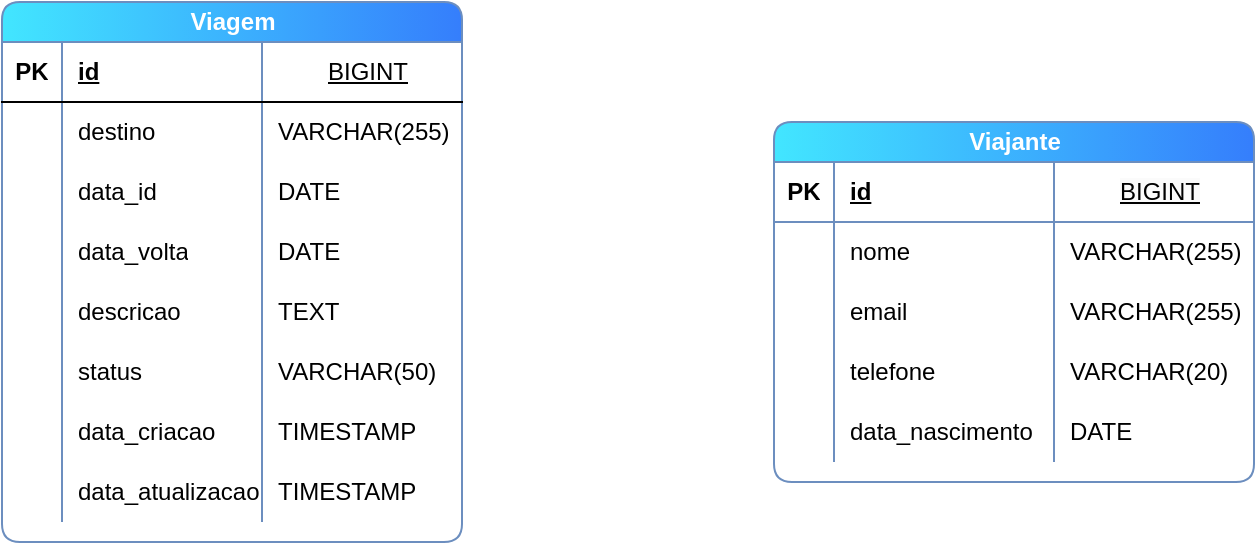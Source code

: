 <mxfile version="24.8.4">
  <diagram id="C5RBs43oDa-KdzZeNtuy" name="Page-1">
    <mxGraphModel dx="698" dy="648" grid="1" gridSize="10" guides="1" tooltips="1" connect="1" arrows="1" fold="1" page="1" pageScale="1" pageWidth="827" pageHeight="1169" math="0" shadow="0">
      <root>
        <mxCell id="WIyWlLk6GJQsqaUBKTNV-0" />
        <mxCell id="WIyWlLk6GJQsqaUBKTNV-1" parent="WIyWlLk6GJQsqaUBKTNV-0" />
        <mxCell id="HMH0NsSmrRay6G9nyx4C-33" value="&lt;font color=&quot;#ffffff&quot;&gt;Viagem&lt;/font&gt;" style="shape=table;startSize=20;container=1;collapsible=1;childLayout=tableLayout;fixedRows=1;rowLines=0;fontStyle=1;align=center;resizeLast=1;html=1;fillColor=#357EFC;strokeColor=#6c8ebf;gradientColor=#42E6FF;gradientDirection=west;perimeterSpacing=0;rounded=1;swimlaneLine=1;" vertex="1" parent="WIyWlLk6GJQsqaUBKTNV-1">
          <mxGeometry x="184" y="120" width="230" height="270" as="geometry" />
        </mxCell>
        <mxCell id="HMH0NsSmrRay6G9nyx4C-34" value="" style="shape=tableRow;horizontal=0;startSize=0;swimlaneHead=0;swimlaneBody=0;fillColor=none;collapsible=0;dropTarget=0;points=[[0,0.5],[1,0.5]];portConstraint=eastwest;top=0;left=0;right=0;bottom=1;" vertex="1" parent="HMH0NsSmrRay6G9nyx4C-33">
          <mxGeometry y="20" width="230" height="30" as="geometry" />
        </mxCell>
        <mxCell id="HMH0NsSmrRay6G9nyx4C-35" value="PK" style="shape=partialRectangle;connectable=0;fillColor=none;top=0;left=0;bottom=0;right=0;fontStyle=1;overflow=hidden;whiteSpace=wrap;html=1;" vertex="1" parent="HMH0NsSmrRay6G9nyx4C-34">
          <mxGeometry width="30" height="30" as="geometry">
            <mxRectangle width="30" height="30" as="alternateBounds" />
          </mxGeometry>
        </mxCell>
        <mxCell id="HMH0NsSmrRay6G9nyx4C-36" value="id" style="shape=partialRectangle;connectable=0;fillColor=none;top=0;left=0;bottom=0;right=0;align=left;spacingLeft=6;fontStyle=5;overflow=hidden;whiteSpace=wrap;html=1;" vertex="1" parent="HMH0NsSmrRay6G9nyx4C-34">
          <mxGeometry x="30" width="100" height="30" as="geometry">
            <mxRectangle width="100" height="30" as="alternateBounds" />
          </mxGeometry>
        </mxCell>
        <mxCell id="HMH0NsSmrRay6G9nyx4C-92" value="&lt;span style=&quot;font-weight: normal;&quot;&gt;BIGINT&lt;/span&gt;" style="shape=partialRectangle;connectable=0;fillColor=none;top=0;left=0;bottom=0;right=0;align=center;spacingLeft=6;fontStyle=5;overflow=hidden;whiteSpace=wrap;html=1;" vertex="1" parent="HMH0NsSmrRay6G9nyx4C-34">
          <mxGeometry x="130" width="100" height="30" as="geometry">
            <mxRectangle width="100" height="30" as="alternateBounds" />
          </mxGeometry>
        </mxCell>
        <mxCell id="HMH0NsSmrRay6G9nyx4C-37" value="" style="shape=tableRow;horizontal=0;startSize=0;swimlaneHead=0;swimlaneBody=0;fillColor=none;collapsible=0;dropTarget=0;points=[[0,0.5],[1,0.5]];portConstraint=eastwest;top=0;left=0;right=0;bottom=0;" vertex="1" parent="HMH0NsSmrRay6G9nyx4C-33">
          <mxGeometry y="50" width="230" height="30" as="geometry" />
        </mxCell>
        <mxCell id="HMH0NsSmrRay6G9nyx4C-38" value="" style="shape=partialRectangle;connectable=0;fillColor=none;top=0;left=0;bottom=0;right=0;editable=1;overflow=hidden;whiteSpace=wrap;html=1;" vertex="1" parent="HMH0NsSmrRay6G9nyx4C-37">
          <mxGeometry width="30" height="30" as="geometry">
            <mxRectangle width="30" height="30" as="alternateBounds" />
          </mxGeometry>
        </mxCell>
        <mxCell id="HMH0NsSmrRay6G9nyx4C-39" value="destino" style="shape=partialRectangle;connectable=0;fillColor=none;top=0;left=0;bottom=0;right=0;align=left;spacingLeft=6;overflow=hidden;whiteSpace=wrap;html=1;" vertex="1" parent="HMH0NsSmrRay6G9nyx4C-37">
          <mxGeometry x="30" width="100" height="30" as="geometry">
            <mxRectangle width="100" height="30" as="alternateBounds" />
          </mxGeometry>
        </mxCell>
        <mxCell id="HMH0NsSmrRay6G9nyx4C-93" value="VARCHAR(255)" style="shape=partialRectangle;connectable=0;fillColor=none;top=0;left=0;bottom=0;right=0;align=left;spacingLeft=6;overflow=hidden;whiteSpace=wrap;html=1;" vertex="1" parent="HMH0NsSmrRay6G9nyx4C-37">
          <mxGeometry x="130" width="100" height="30" as="geometry">
            <mxRectangle width="100" height="30" as="alternateBounds" />
          </mxGeometry>
        </mxCell>
        <mxCell id="HMH0NsSmrRay6G9nyx4C-40" value="" style="shape=tableRow;horizontal=0;startSize=0;swimlaneHead=0;swimlaneBody=0;fillColor=none;collapsible=0;dropTarget=0;points=[[0,0.5],[1,0.5]];portConstraint=eastwest;top=0;left=0;right=0;bottom=0;" vertex="1" parent="HMH0NsSmrRay6G9nyx4C-33">
          <mxGeometry y="80" width="230" height="30" as="geometry" />
        </mxCell>
        <mxCell id="HMH0NsSmrRay6G9nyx4C-41" value="" style="shape=partialRectangle;connectable=0;fillColor=none;top=0;left=0;bottom=0;right=0;editable=1;overflow=hidden;whiteSpace=wrap;html=1;" vertex="1" parent="HMH0NsSmrRay6G9nyx4C-40">
          <mxGeometry width="30" height="30" as="geometry">
            <mxRectangle width="30" height="30" as="alternateBounds" />
          </mxGeometry>
        </mxCell>
        <mxCell id="HMH0NsSmrRay6G9nyx4C-42" value="data_id" style="shape=partialRectangle;connectable=0;fillColor=none;top=0;left=0;bottom=0;right=0;align=left;spacingLeft=6;overflow=hidden;whiteSpace=wrap;html=1;" vertex="1" parent="HMH0NsSmrRay6G9nyx4C-40">
          <mxGeometry x="30" width="100" height="30" as="geometry">
            <mxRectangle width="100" height="30" as="alternateBounds" />
          </mxGeometry>
        </mxCell>
        <mxCell id="HMH0NsSmrRay6G9nyx4C-94" value="DATE" style="shape=partialRectangle;connectable=0;fillColor=none;top=0;left=0;bottom=0;right=0;align=left;spacingLeft=6;overflow=hidden;whiteSpace=wrap;html=1;" vertex="1" parent="HMH0NsSmrRay6G9nyx4C-40">
          <mxGeometry x="130" width="100" height="30" as="geometry">
            <mxRectangle width="100" height="30" as="alternateBounds" />
          </mxGeometry>
        </mxCell>
        <mxCell id="HMH0NsSmrRay6G9nyx4C-100" style="shape=tableRow;horizontal=0;startSize=0;swimlaneHead=0;swimlaneBody=0;fillColor=none;collapsible=0;dropTarget=0;points=[[0,0.5],[1,0.5]];portConstraint=eastwest;top=0;left=0;right=0;bottom=0;" vertex="1" parent="HMH0NsSmrRay6G9nyx4C-33">
          <mxGeometry y="110" width="230" height="30" as="geometry" />
        </mxCell>
        <mxCell id="HMH0NsSmrRay6G9nyx4C-101" style="shape=partialRectangle;connectable=0;fillColor=none;top=0;left=0;bottom=0;right=0;editable=1;overflow=hidden;whiteSpace=wrap;html=1;" vertex="1" parent="HMH0NsSmrRay6G9nyx4C-100">
          <mxGeometry width="30" height="30" as="geometry">
            <mxRectangle width="30" height="30" as="alternateBounds" />
          </mxGeometry>
        </mxCell>
        <mxCell id="HMH0NsSmrRay6G9nyx4C-102" value="data_volta" style="shape=partialRectangle;connectable=0;fillColor=none;top=0;left=0;bottom=0;right=0;align=left;spacingLeft=6;overflow=hidden;whiteSpace=wrap;html=1;" vertex="1" parent="HMH0NsSmrRay6G9nyx4C-100">
          <mxGeometry x="30" width="100" height="30" as="geometry">
            <mxRectangle width="100" height="30" as="alternateBounds" />
          </mxGeometry>
        </mxCell>
        <mxCell id="HMH0NsSmrRay6G9nyx4C-103" value="DATE" style="shape=partialRectangle;connectable=0;fillColor=none;top=0;left=0;bottom=0;right=0;align=left;spacingLeft=6;overflow=hidden;whiteSpace=wrap;html=1;" vertex="1" parent="HMH0NsSmrRay6G9nyx4C-100">
          <mxGeometry x="130" width="100" height="30" as="geometry">
            <mxRectangle width="100" height="30" as="alternateBounds" />
          </mxGeometry>
        </mxCell>
        <mxCell id="HMH0NsSmrRay6G9nyx4C-104" style="shape=tableRow;horizontal=0;startSize=0;swimlaneHead=0;swimlaneBody=0;fillColor=none;collapsible=0;dropTarget=0;points=[[0,0.5],[1,0.5]];portConstraint=eastwest;top=0;left=0;right=0;bottom=0;" vertex="1" parent="HMH0NsSmrRay6G9nyx4C-33">
          <mxGeometry y="140" width="230" height="30" as="geometry" />
        </mxCell>
        <mxCell id="HMH0NsSmrRay6G9nyx4C-105" style="shape=partialRectangle;connectable=0;fillColor=none;top=0;left=0;bottom=0;right=0;editable=1;overflow=hidden;whiteSpace=wrap;html=1;" vertex="1" parent="HMH0NsSmrRay6G9nyx4C-104">
          <mxGeometry width="30" height="30" as="geometry">
            <mxRectangle width="30" height="30" as="alternateBounds" />
          </mxGeometry>
        </mxCell>
        <mxCell id="HMH0NsSmrRay6G9nyx4C-106" value="descricao" style="shape=partialRectangle;connectable=0;fillColor=none;top=0;left=0;bottom=0;right=0;align=left;spacingLeft=6;overflow=hidden;whiteSpace=wrap;html=1;" vertex="1" parent="HMH0NsSmrRay6G9nyx4C-104">
          <mxGeometry x="30" width="100" height="30" as="geometry">
            <mxRectangle width="100" height="30" as="alternateBounds" />
          </mxGeometry>
        </mxCell>
        <mxCell id="HMH0NsSmrRay6G9nyx4C-107" value="TEXT" style="shape=partialRectangle;connectable=0;fillColor=none;top=0;left=0;bottom=0;right=0;align=left;spacingLeft=6;overflow=hidden;whiteSpace=wrap;html=1;" vertex="1" parent="HMH0NsSmrRay6G9nyx4C-104">
          <mxGeometry x="130" width="100" height="30" as="geometry">
            <mxRectangle width="100" height="30" as="alternateBounds" />
          </mxGeometry>
        </mxCell>
        <mxCell id="HMH0NsSmrRay6G9nyx4C-108" style="shape=tableRow;horizontal=0;startSize=0;swimlaneHead=0;swimlaneBody=0;fillColor=none;collapsible=0;dropTarget=0;points=[[0,0.5],[1,0.5]];portConstraint=eastwest;top=0;left=0;right=0;bottom=0;" vertex="1" parent="HMH0NsSmrRay6G9nyx4C-33">
          <mxGeometry y="170" width="230" height="30" as="geometry" />
        </mxCell>
        <mxCell id="HMH0NsSmrRay6G9nyx4C-109" style="shape=partialRectangle;connectable=0;fillColor=none;top=0;left=0;bottom=0;right=0;editable=1;overflow=hidden;whiteSpace=wrap;html=1;" vertex="1" parent="HMH0NsSmrRay6G9nyx4C-108">
          <mxGeometry width="30" height="30" as="geometry">
            <mxRectangle width="30" height="30" as="alternateBounds" />
          </mxGeometry>
        </mxCell>
        <mxCell id="HMH0NsSmrRay6G9nyx4C-110" value="status" style="shape=partialRectangle;connectable=0;fillColor=none;top=0;left=0;bottom=0;right=0;align=left;spacingLeft=6;overflow=hidden;whiteSpace=wrap;html=1;" vertex="1" parent="HMH0NsSmrRay6G9nyx4C-108">
          <mxGeometry x="30" width="100" height="30" as="geometry">
            <mxRectangle width="100" height="30" as="alternateBounds" />
          </mxGeometry>
        </mxCell>
        <mxCell id="HMH0NsSmrRay6G9nyx4C-111" value="VARCHAR(50)" style="shape=partialRectangle;connectable=0;fillColor=none;top=0;left=0;bottom=0;right=0;align=left;spacingLeft=6;overflow=hidden;whiteSpace=wrap;html=1;" vertex="1" parent="HMH0NsSmrRay6G9nyx4C-108">
          <mxGeometry x="130" width="100" height="30" as="geometry">
            <mxRectangle width="100" height="30" as="alternateBounds" />
          </mxGeometry>
        </mxCell>
        <mxCell id="HMH0NsSmrRay6G9nyx4C-116" style="shape=tableRow;horizontal=0;startSize=0;swimlaneHead=0;swimlaneBody=0;fillColor=none;collapsible=0;dropTarget=0;points=[[0,0.5],[1,0.5]];portConstraint=eastwest;top=0;left=0;right=0;bottom=0;" vertex="1" parent="HMH0NsSmrRay6G9nyx4C-33">
          <mxGeometry y="200" width="230" height="30" as="geometry" />
        </mxCell>
        <mxCell id="HMH0NsSmrRay6G9nyx4C-117" style="shape=partialRectangle;connectable=0;fillColor=none;top=0;left=0;bottom=0;right=0;editable=1;overflow=hidden;whiteSpace=wrap;html=1;" vertex="1" parent="HMH0NsSmrRay6G9nyx4C-116">
          <mxGeometry width="30" height="30" as="geometry">
            <mxRectangle width="30" height="30" as="alternateBounds" />
          </mxGeometry>
        </mxCell>
        <mxCell id="HMH0NsSmrRay6G9nyx4C-118" value="data_criacao" style="shape=partialRectangle;connectable=0;fillColor=none;top=0;left=0;bottom=0;right=0;align=left;spacingLeft=6;overflow=hidden;whiteSpace=wrap;html=1;" vertex="1" parent="HMH0NsSmrRay6G9nyx4C-116">
          <mxGeometry x="30" width="100" height="30" as="geometry">
            <mxRectangle width="100" height="30" as="alternateBounds" />
          </mxGeometry>
        </mxCell>
        <mxCell id="HMH0NsSmrRay6G9nyx4C-119" value="TIMESTAMP" style="shape=partialRectangle;connectable=0;fillColor=none;top=0;left=0;bottom=0;right=0;align=left;spacingLeft=6;overflow=hidden;whiteSpace=wrap;html=1;" vertex="1" parent="HMH0NsSmrRay6G9nyx4C-116">
          <mxGeometry x="130" width="100" height="30" as="geometry">
            <mxRectangle width="100" height="30" as="alternateBounds" />
          </mxGeometry>
        </mxCell>
        <mxCell id="HMH0NsSmrRay6G9nyx4C-120" style="shape=tableRow;horizontal=0;startSize=0;swimlaneHead=0;swimlaneBody=0;fillColor=none;collapsible=0;dropTarget=0;points=[[0,0.5],[1,0.5]];portConstraint=eastwest;top=0;left=0;right=0;bottom=0;" vertex="1" parent="HMH0NsSmrRay6G9nyx4C-33">
          <mxGeometry y="230" width="230" height="30" as="geometry" />
        </mxCell>
        <mxCell id="HMH0NsSmrRay6G9nyx4C-121" style="shape=partialRectangle;connectable=0;fillColor=none;top=0;left=0;bottom=0;right=0;editable=1;overflow=hidden;whiteSpace=wrap;html=1;" vertex="1" parent="HMH0NsSmrRay6G9nyx4C-120">
          <mxGeometry width="30" height="30" as="geometry">
            <mxRectangle width="30" height="30" as="alternateBounds" />
          </mxGeometry>
        </mxCell>
        <mxCell id="HMH0NsSmrRay6G9nyx4C-122" value="data_atualizacao" style="shape=partialRectangle;connectable=0;fillColor=none;top=0;left=0;bottom=0;right=0;align=left;spacingLeft=6;overflow=hidden;whiteSpace=wrap;html=1;" vertex="1" parent="HMH0NsSmrRay6G9nyx4C-120">
          <mxGeometry x="30" width="100" height="30" as="geometry">
            <mxRectangle width="100" height="30" as="alternateBounds" />
          </mxGeometry>
        </mxCell>
        <mxCell id="HMH0NsSmrRay6G9nyx4C-123" value="TIMESTAMP" style="shape=partialRectangle;connectable=0;fillColor=none;top=0;left=0;bottom=0;right=0;align=left;spacingLeft=6;overflow=hidden;whiteSpace=wrap;html=1;" vertex="1" parent="HMH0NsSmrRay6G9nyx4C-120">
          <mxGeometry x="130" width="100" height="30" as="geometry">
            <mxRectangle width="100" height="30" as="alternateBounds" />
          </mxGeometry>
        </mxCell>
        <mxCell id="HMH0NsSmrRay6G9nyx4C-124" value="&lt;font color=&quot;#ffffff&quot;&gt;Viajante&lt;/font&gt;" style="shape=table;startSize=20;container=1;collapsible=1;childLayout=tableLayout;fixedRows=1;rowLines=0;fontStyle=1;align=center;resizeLast=1;html=1;rounded=1;strokeColor=#6c8ebf;verticalAlign=middle;fontFamily=Helvetica;fontSize=12;fontColor=default;fillColor=#357EFC;gradientColor=#42E6FF;gradientDirection=west;" vertex="1" parent="WIyWlLk6GJQsqaUBKTNV-1">
          <mxGeometry x="570" y="180" width="240" height="180" as="geometry">
            <mxRectangle x="470" y="240" width="80" height="30" as="alternateBounds" />
          </mxGeometry>
        </mxCell>
        <mxCell id="HMH0NsSmrRay6G9nyx4C-125" value="" style="shape=tableRow;horizontal=0;startSize=0;swimlaneHead=0;swimlaneBody=0;fillColor=none;collapsible=0;dropTarget=0;points=[[0,0.5],[1,0.5]];portConstraint=eastwest;top=0;left=0;right=0;bottom=1;rounded=1;strokeColor=#6c8ebf;align=center;verticalAlign=middle;fontFamily=Helvetica;fontSize=12;fontColor=default;fontStyle=1;" vertex="1" parent="HMH0NsSmrRay6G9nyx4C-124">
          <mxGeometry y="20" width="240" height="30" as="geometry" />
        </mxCell>
        <mxCell id="HMH0NsSmrRay6G9nyx4C-126" value="PK" style="shape=partialRectangle;connectable=0;fillColor=none;top=0;left=0;bottom=0;right=0;fontStyle=1;overflow=hidden;whiteSpace=wrap;html=1;rounded=1;strokeColor=#6c8ebf;align=center;verticalAlign=middle;fontFamily=Helvetica;fontSize=12;fontColor=default;" vertex="1" parent="HMH0NsSmrRay6G9nyx4C-125">
          <mxGeometry width="30" height="30" as="geometry">
            <mxRectangle width="30" height="30" as="alternateBounds" />
          </mxGeometry>
        </mxCell>
        <mxCell id="HMH0NsSmrRay6G9nyx4C-127" value="id" style="shape=partialRectangle;connectable=0;fillColor=none;top=0;left=0;bottom=0;right=0;align=left;spacingLeft=6;fontStyle=5;overflow=hidden;whiteSpace=wrap;html=1;rounded=1;strokeColor=#6c8ebf;verticalAlign=middle;fontFamily=Helvetica;fontSize=12;fontColor=default;" vertex="1" parent="HMH0NsSmrRay6G9nyx4C-125">
          <mxGeometry x="30" width="110" height="30" as="geometry">
            <mxRectangle width="110" height="30" as="alternateBounds" />
          </mxGeometry>
        </mxCell>
        <mxCell id="HMH0NsSmrRay6G9nyx4C-149" value="&lt;span style=&quot;caret-color: rgb(0, 0, 0); color: rgb(0, 0, 0); font-family: Helvetica; font-size: 12px; font-style: normal; font-variant-caps: normal; font-weight: 400; letter-spacing: normal; text-indent: 0px; text-transform: none; white-space: normal; word-spacing: 0px; -webkit-text-stroke-width: 0px; background-color: rgb(251, 251, 251); text-decoration: underline; float: none; display: inline !important;&quot;&gt;BIGINT&lt;/span&gt;" style="shape=partialRectangle;connectable=0;fillColor=none;top=0;left=0;bottom=0;right=0;align=center;spacingLeft=6;fontStyle=5;overflow=hidden;whiteSpace=wrap;html=1;rounded=1;strokeColor=#6c8ebf;verticalAlign=middle;fontFamily=Helvetica;fontSize=12;fontColor=default;" vertex="1" parent="HMH0NsSmrRay6G9nyx4C-125">
          <mxGeometry x="140" width="100" height="30" as="geometry">
            <mxRectangle width="100" height="30" as="alternateBounds" />
          </mxGeometry>
        </mxCell>
        <mxCell id="HMH0NsSmrRay6G9nyx4C-128" value="" style="shape=tableRow;horizontal=0;startSize=0;swimlaneHead=0;swimlaneBody=0;fillColor=none;collapsible=0;dropTarget=0;points=[[0,0.5],[1,0.5]];portConstraint=eastwest;top=0;left=0;right=0;bottom=0;rounded=1;strokeColor=#6c8ebf;align=center;verticalAlign=middle;fontFamily=Helvetica;fontSize=12;fontColor=default;fontStyle=1;" vertex="1" parent="HMH0NsSmrRay6G9nyx4C-124">
          <mxGeometry y="50" width="240" height="30" as="geometry" />
        </mxCell>
        <mxCell id="HMH0NsSmrRay6G9nyx4C-129" value="" style="shape=partialRectangle;connectable=0;fillColor=none;top=0;left=0;bottom=0;right=0;editable=1;overflow=hidden;whiteSpace=wrap;html=1;rounded=1;strokeColor=#6c8ebf;align=center;verticalAlign=middle;fontFamily=Helvetica;fontSize=12;fontColor=default;fontStyle=1;" vertex="1" parent="HMH0NsSmrRay6G9nyx4C-128">
          <mxGeometry width="30" height="30" as="geometry">
            <mxRectangle width="30" height="30" as="alternateBounds" />
          </mxGeometry>
        </mxCell>
        <mxCell id="HMH0NsSmrRay6G9nyx4C-130" value="&lt;span style=&quot;&quot;&gt;nome&lt;/span&gt;" style="shape=partialRectangle;connectable=0;fillColor=none;top=0;left=0;bottom=0;right=0;align=left;spacingLeft=6;overflow=hidden;whiteSpace=wrap;html=1;rounded=1;strokeColor=#6c8ebf;verticalAlign=middle;fontFamily=Helvetica;fontSize=12;fontColor=default;fontStyle=0;" vertex="1" parent="HMH0NsSmrRay6G9nyx4C-128">
          <mxGeometry x="30" width="110" height="30" as="geometry">
            <mxRectangle width="110" height="30" as="alternateBounds" />
          </mxGeometry>
        </mxCell>
        <mxCell id="HMH0NsSmrRay6G9nyx4C-150" value="VARCHAR(255)" style="shape=partialRectangle;connectable=0;fillColor=none;top=0;left=0;bottom=0;right=0;align=left;spacingLeft=6;overflow=hidden;whiteSpace=wrap;html=1;rounded=1;strokeColor=#6c8ebf;verticalAlign=middle;fontFamily=Helvetica;fontSize=12;fontColor=default;fontStyle=0;" vertex="1" parent="HMH0NsSmrRay6G9nyx4C-128">
          <mxGeometry x="140" width="100" height="30" as="geometry">
            <mxRectangle width="100" height="30" as="alternateBounds" />
          </mxGeometry>
        </mxCell>
        <mxCell id="HMH0NsSmrRay6G9nyx4C-131" value="" style="shape=tableRow;horizontal=0;startSize=0;swimlaneHead=0;swimlaneBody=0;fillColor=none;collapsible=0;dropTarget=0;points=[[0,0.5],[1,0.5]];portConstraint=eastwest;top=0;left=0;right=0;bottom=0;rounded=1;strokeColor=#6c8ebf;align=center;verticalAlign=middle;fontFamily=Helvetica;fontSize=12;fontColor=default;fontStyle=1;" vertex="1" parent="HMH0NsSmrRay6G9nyx4C-124">
          <mxGeometry y="80" width="240" height="30" as="geometry" />
        </mxCell>
        <mxCell id="HMH0NsSmrRay6G9nyx4C-132" value="" style="shape=partialRectangle;connectable=0;fillColor=none;top=0;left=0;bottom=0;right=0;editable=1;overflow=hidden;whiteSpace=wrap;html=1;rounded=1;strokeColor=#6c8ebf;align=center;verticalAlign=middle;fontFamily=Helvetica;fontSize=12;fontColor=default;fontStyle=1;" vertex="1" parent="HMH0NsSmrRay6G9nyx4C-131">
          <mxGeometry width="30" height="30" as="geometry">
            <mxRectangle width="30" height="30" as="alternateBounds" />
          </mxGeometry>
        </mxCell>
        <mxCell id="HMH0NsSmrRay6G9nyx4C-133" value="&lt;span style=&quot;&quot;&gt;email&lt;/span&gt;" style="shape=partialRectangle;connectable=0;fillColor=none;top=0;left=0;bottom=0;right=0;align=left;spacingLeft=6;overflow=hidden;whiteSpace=wrap;html=1;rounded=1;strokeColor=#6c8ebf;verticalAlign=middle;fontFamily=Helvetica;fontSize=12;fontColor=default;fontStyle=0;" vertex="1" parent="HMH0NsSmrRay6G9nyx4C-131">
          <mxGeometry x="30" width="110" height="30" as="geometry">
            <mxRectangle width="110" height="30" as="alternateBounds" />
          </mxGeometry>
        </mxCell>
        <mxCell id="HMH0NsSmrRay6G9nyx4C-151" value="VARCHAR(255)" style="shape=partialRectangle;connectable=0;fillColor=none;top=0;left=0;bottom=0;right=0;align=left;spacingLeft=6;overflow=hidden;whiteSpace=wrap;html=1;rounded=1;strokeColor=#6c8ebf;verticalAlign=middle;fontFamily=Helvetica;fontSize=12;fontColor=default;fontStyle=0;" vertex="1" parent="HMH0NsSmrRay6G9nyx4C-131">
          <mxGeometry x="140" width="100" height="30" as="geometry">
            <mxRectangle width="100" height="30" as="alternateBounds" />
          </mxGeometry>
        </mxCell>
        <mxCell id="HMH0NsSmrRay6G9nyx4C-162" style="shape=tableRow;horizontal=0;startSize=0;swimlaneHead=0;swimlaneBody=0;fillColor=none;collapsible=0;dropTarget=0;points=[[0,0.5],[1,0.5]];portConstraint=eastwest;top=0;left=0;right=0;bottom=0;rounded=1;strokeColor=#6c8ebf;align=center;verticalAlign=middle;fontFamily=Helvetica;fontSize=12;fontColor=default;fontStyle=1;" vertex="1" parent="HMH0NsSmrRay6G9nyx4C-124">
          <mxGeometry y="110" width="240" height="30" as="geometry" />
        </mxCell>
        <mxCell id="HMH0NsSmrRay6G9nyx4C-163" style="shape=partialRectangle;connectable=0;fillColor=none;top=0;left=0;bottom=0;right=0;editable=1;overflow=hidden;whiteSpace=wrap;html=1;rounded=1;strokeColor=#6c8ebf;align=center;verticalAlign=middle;fontFamily=Helvetica;fontSize=12;fontColor=default;fontStyle=1;" vertex="1" parent="HMH0NsSmrRay6G9nyx4C-162">
          <mxGeometry width="30" height="30" as="geometry">
            <mxRectangle width="30" height="30" as="alternateBounds" />
          </mxGeometry>
        </mxCell>
        <mxCell id="HMH0NsSmrRay6G9nyx4C-164" value="telefone" style="shape=partialRectangle;connectable=0;fillColor=none;top=0;left=0;bottom=0;right=0;align=left;spacingLeft=6;overflow=hidden;whiteSpace=wrap;html=1;rounded=1;strokeColor=#6c8ebf;verticalAlign=middle;fontFamily=Helvetica;fontSize=12;fontColor=default;fontStyle=0;" vertex="1" parent="HMH0NsSmrRay6G9nyx4C-162">
          <mxGeometry x="30" width="110" height="30" as="geometry">
            <mxRectangle width="110" height="30" as="alternateBounds" />
          </mxGeometry>
        </mxCell>
        <mxCell id="HMH0NsSmrRay6G9nyx4C-165" value="VARCHAR(20)" style="shape=partialRectangle;connectable=0;fillColor=none;top=0;left=0;bottom=0;right=0;align=left;spacingLeft=6;overflow=hidden;whiteSpace=wrap;html=1;rounded=1;strokeColor=#6c8ebf;verticalAlign=middle;fontFamily=Helvetica;fontSize=12;fontColor=default;fontStyle=0;" vertex="1" parent="HMH0NsSmrRay6G9nyx4C-162">
          <mxGeometry x="140" width="100" height="30" as="geometry">
            <mxRectangle width="100" height="30" as="alternateBounds" />
          </mxGeometry>
        </mxCell>
        <mxCell id="HMH0NsSmrRay6G9nyx4C-166" style="shape=tableRow;horizontal=0;startSize=0;swimlaneHead=0;swimlaneBody=0;fillColor=none;collapsible=0;dropTarget=0;points=[[0,0.5],[1,0.5]];portConstraint=eastwest;top=0;left=0;right=0;bottom=0;rounded=1;strokeColor=#6c8ebf;align=center;verticalAlign=middle;fontFamily=Helvetica;fontSize=12;fontColor=default;fontStyle=1;" vertex="1" parent="HMH0NsSmrRay6G9nyx4C-124">
          <mxGeometry y="140" width="240" height="30" as="geometry" />
        </mxCell>
        <mxCell id="HMH0NsSmrRay6G9nyx4C-167" style="shape=partialRectangle;connectable=0;fillColor=none;top=0;left=0;bottom=0;right=0;editable=1;overflow=hidden;whiteSpace=wrap;html=1;rounded=1;strokeColor=#6c8ebf;align=center;verticalAlign=middle;fontFamily=Helvetica;fontSize=12;fontColor=default;fontStyle=1;" vertex="1" parent="HMH0NsSmrRay6G9nyx4C-166">
          <mxGeometry width="30" height="30" as="geometry">
            <mxRectangle width="30" height="30" as="alternateBounds" />
          </mxGeometry>
        </mxCell>
        <mxCell id="HMH0NsSmrRay6G9nyx4C-168" value="data_nascimento" style="shape=partialRectangle;connectable=0;fillColor=none;top=0;left=0;bottom=0;right=0;align=left;spacingLeft=6;overflow=hidden;whiteSpace=wrap;html=1;rounded=1;strokeColor=#6c8ebf;verticalAlign=middle;fontFamily=Helvetica;fontSize=12;fontColor=default;fontStyle=0;" vertex="1" parent="HMH0NsSmrRay6G9nyx4C-166">
          <mxGeometry x="30" width="110" height="30" as="geometry">
            <mxRectangle width="110" height="30" as="alternateBounds" />
          </mxGeometry>
        </mxCell>
        <mxCell id="HMH0NsSmrRay6G9nyx4C-169" value="DATE" style="shape=partialRectangle;connectable=0;fillColor=none;top=0;left=0;bottom=0;right=0;align=left;spacingLeft=6;overflow=hidden;whiteSpace=wrap;html=1;rounded=1;strokeColor=#6c8ebf;verticalAlign=middle;fontFamily=Helvetica;fontSize=12;fontColor=default;fontStyle=0;" vertex="1" parent="HMH0NsSmrRay6G9nyx4C-166">
          <mxGeometry x="140" width="100" height="30" as="geometry">
            <mxRectangle width="100" height="30" as="alternateBounds" />
          </mxGeometry>
        </mxCell>
      </root>
    </mxGraphModel>
  </diagram>
</mxfile>
